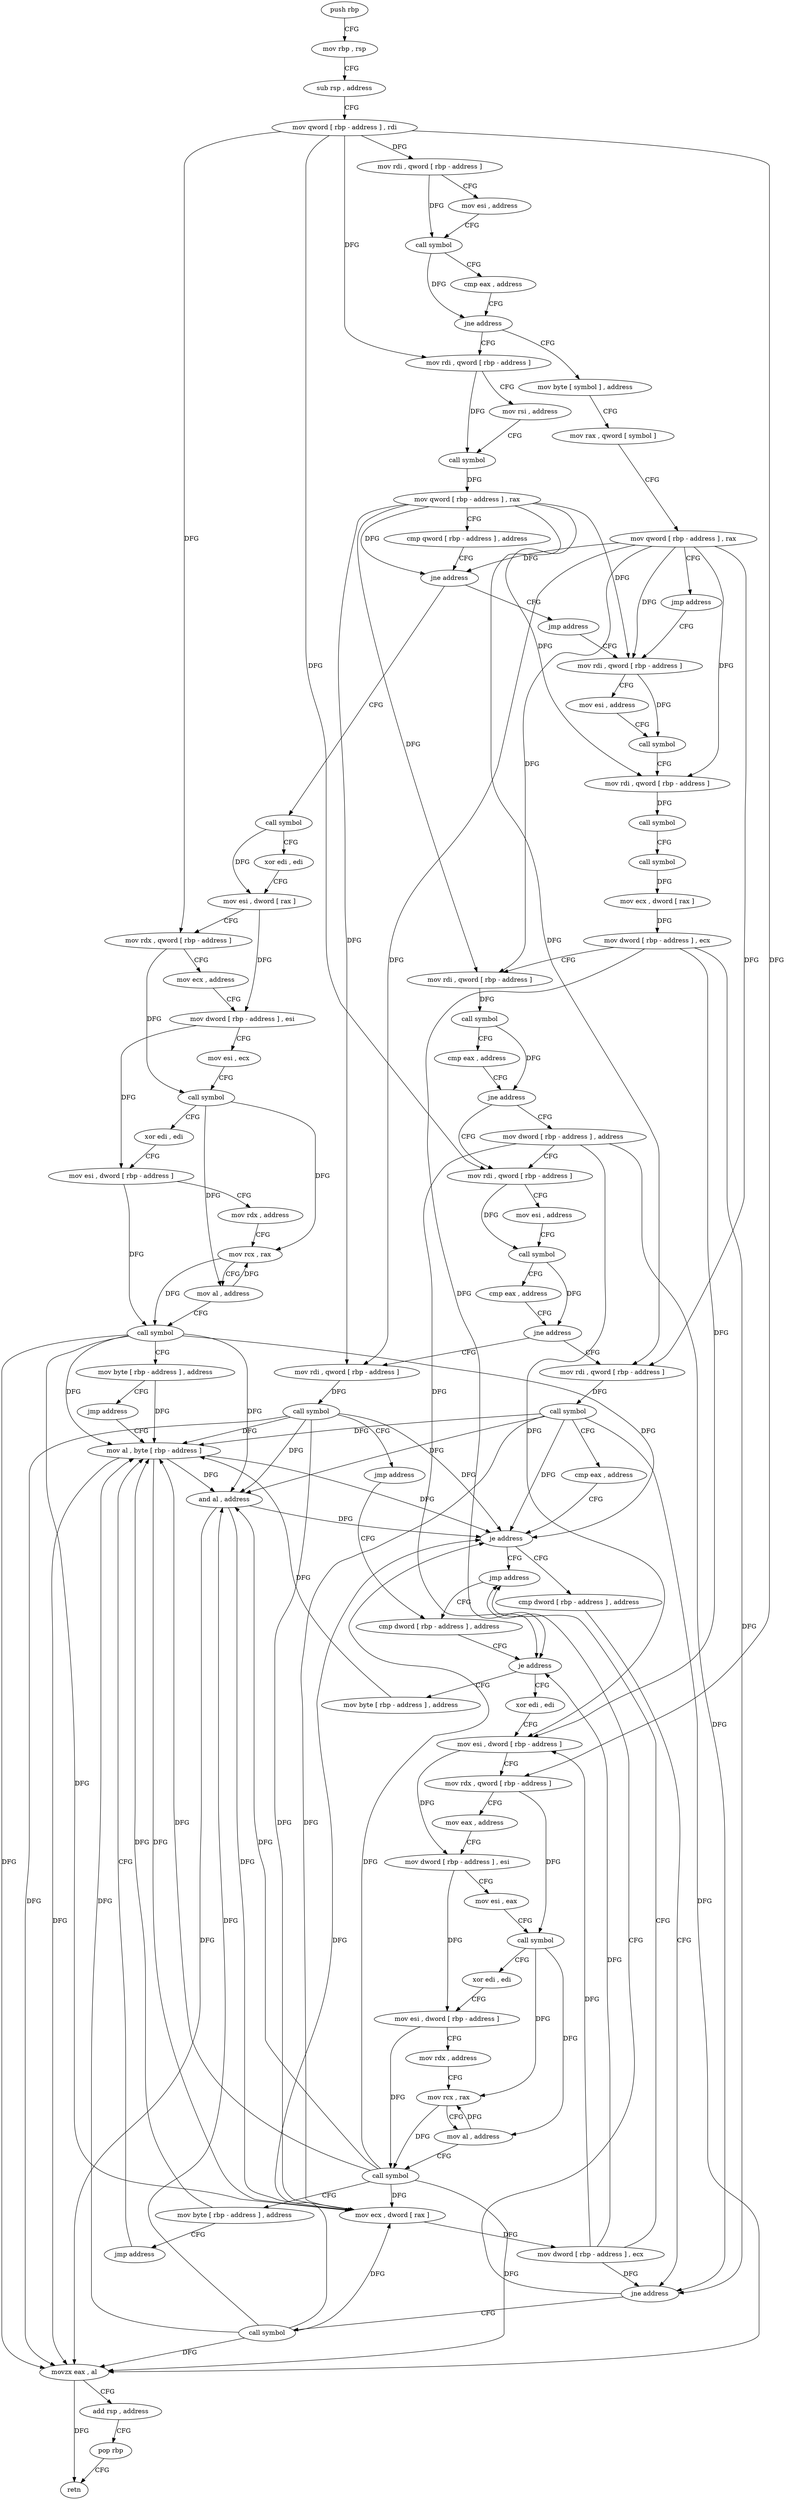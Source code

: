 digraph "func" {
"4204816" [label = "push rbp" ]
"4204817" [label = "mov rbp , rsp" ]
"4204820" [label = "sub rsp , address" ]
"4204824" [label = "mov qword [ rbp - address ] , rdi" ]
"4204828" [label = "mov rdi , qword [ rbp - address ]" ]
"4204832" [label = "mov esi , address" ]
"4204837" [label = "call symbol" ]
"4204842" [label = "cmp eax , address" ]
"4204845" [label = "jne address" ]
"4204876" [label = "mov rdi , qword [ rbp - address ]" ]
"4204851" [label = "mov byte [ symbol ] , address" ]
"4204880" [label = "mov rsi , address" ]
"4204890" [label = "call symbol" ]
"4204895" [label = "mov qword [ rbp - address ] , rax" ]
"4204899" [label = "cmp qword [ rbp - address ] , address" ]
"4204904" [label = "jne address" ]
"4204972" [label = "jmp address" ]
"4204910" [label = "call symbol" ]
"4204859" [label = "mov rax , qword [ symbol ]" ]
"4204867" [label = "mov qword [ rbp - address ] , rax" ]
"4204871" [label = "jmp address" ]
"4204977" [label = "mov rdi , qword [ rbp - address ]" ]
"4204915" [label = "xor edi , edi" ]
"4204917" [label = "mov esi , dword [ rax ]" ]
"4204919" [label = "mov rdx , qword [ rbp - address ]" ]
"4204923" [label = "mov ecx , address" ]
"4204928" [label = "mov dword [ rbp - address ] , esi" ]
"4204931" [label = "mov esi , ecx" ]
"4204933" [label = "call symbol" ]
"4204938" [label = "xor edi , edi" ]
"4204940" [label = "mov esi , dword [ rbp - address ]" ]
"4204943" [label = "mov rdx , address" ]
"4204953" [label = "mov rcx , rax" ]
"4204956" [label = "mov al , address" ]
"4204958" [label = "call symbol" ]
"4204963" [label = "mov byte [ rbp - address ] , address" ]
"4204967" [label = "jmp address" ]
"4205187" [label = "mov al , byte [ rbp - address ]" ]
"4204981" [label = "mov esi , address" ]
"4204986" [label = "call symbol" ]
"4204991" [label = "mov rdi , qword [ rbp - address ]" ]
"4204995" [label = "call symbol" ]
"4205000" [label = "call symbol" ]
"4205005" [label = "mov ecx , dword [ rax ]" ]
"4205007" [label = "mov dword [ rbp - address ] , ecx" ]
"4205010" [label = "mov rdi , qword [ rbp - address ]" ]
"4205014" [label = "call symbol" ]
"4205019" [label = "cmp eax , address" ]
"4205022" [label = "jne address" ]
"4205035" [label = "mov rdi , qword [ rbp - address ]" ]
"4205028" [label = "mov dword [ rbp - address ] , address" ]
"4205190" [label = "and al , address" ]
"4205192" [label = "movzx eax , al" ]
"4205195" [label = "add rsp , address" ]
"4205199" [label = "pop rbp" ]
"4205200" [label = "retn" ]
"4205039" [label = "mov esi , address" ]
"4205044" [label = "call symbol" ]
"4205049" [label = "cmp eax , address" ]
"4205052" [label = "jne address" ]
"4205072" [label = "mov rdi , qword [ rbp - address ]" ]
"4205058" [label = "mov rdi , qword [ rbp - address ]" ]
"4205076" [label = "call symbol" ]
"4205081" [label = "cmp eax , address" ]
"4205084" [label = "je address" ]
"4205110" [label = "jmp address" ]
"4205090" [label = "cmp dword [ rbp - address ] , address" ]
"4205062" [label = "call symbol" ]
"4205067" [label = "jmp address" ]
"4205115" [label = "cmp dword [ rbp - address ] , address" ]
"4205094" [label = "jne address" ]
"4205100" [label = "call symbol" ]
"4205119" [label = "je address" ]
"4205183" [label = "mov byte [ rbp - address ] , address" ]
"4205125" [label = "xor edi , edi" ]
"4205105" [label = "mov ecx , dword [ rax ]" ]
"4205107" [label = "mov dword [ rbp - address ] , ecx" ]
"4205127" [label = "mov esi , dword [ rbp - address ]" ]
"4205130" [label = "mov rdx , qword [ rbp - address ]" ]
"4205134" [label = "mov eax , address" ]
"4205139" [label = "mov dword [ rbp - address ] , esi" ]
"4205142" [label = "mov esi , eax" ]
"4205144" [label = "call symbol" ]
"4205149" [label = "xor edi , edi" ]
"4205151" [label = "mov esi , dword [ rbp - address ]" ]
"4205154" [label = "mov rdx , address" ]
"4205164" [label = "mov rcx , rax" ]
"4205167" [label = "mov al , address" ]
"4205169" [label = "call symbol" ]
"4205174" [label = "mov byte [ rbp - address ] , address" ]
"4205178" [label = "jmp address" ]
"4204816" -> "4204817" [ label = "CFG" ]
"4204817" -> "4204820" [ label = "CFG" ]
"4204820" -> "4204824" [ label = "CFG" ]
"4204824" -> "4204828" [ label = "DFG" ]
"4204824" -> "4204876" [ label = "DFG" ]
"4204824" -> "4204919" [ label = "DFG" ]
"4204824" -> "4205035" [ label = "DFG" ]
"4204824" -> "4205130" [ label = "DFG" ]
"4204828" -> "4204832" [ label = "CFG" ]
"4204828" -> "4204837" [ label = "DFG" ]
"4204832" -> "4204837" [ label = "CFG" ]
"4204837" -> "4204842" [ label = "CFG" ]
"4204837" -> "4204845" [ label = "DFG" ]
"4204842" -> "4204845" [ label = "CFG" ]
"4204845" -> "4204876" [ label = "CFG" ]
"4204845" -> "4204851" [ label = "CFG" ]
"4204876" -> "4204880" [ label = "CFG" ]
"4204876" -> "4204890" [ label = "DFG" ]
"4204851" -> "4204859" [ label = "CFG" ]
"4204880" -> "4204890" [ label = "CFG" ]
"4204890" -> "4204895" [ label = "DFG" ]
"4204895" -> "4204899" [ label = "CFG" ]
"4204895" -> "4204904" [ label = "DFG" ]
"4204895" -> "4204977" [ label = "DFG" ]
"4204895" -> "4204991" [ label = "DFG" ]
"4204895" -> "4205010" [ label = "DFG" ]
"4204895" -> "4205072" [ label = "DFG" ]
"4204895" -> "4205058" [ label = "DFG" ]
"4204899" -> "4204904" [ label = "CFG" ]
"4204904" -> "4204972" [ label = "CFG" ]
"4204904" -> "4204910" [ label = "CFG" ]
"4204972" -> "4204977" [ label = "CFG" ]
"4204910" -> "4204915" [ label = "CFG" ]
"4204910" -> "4204917" [ label = "DFG" ]
"4204859" -> "4204867" [ label = "CFG" ]
"4204867" -> "4204871" [ label = "CFG" ]
"4204867" -> "4204904" [ label = "DFG" ]
"4204867" -> "4204977" [ label = "DFG" ]
"4204867" -> "4204991" [ label = "DFG" ]
"4204867" -> "4205010" [ label = "DFG" ]
"4204867" -> "4205072" [ label = "DFG" ]
"4204867" -> "4205058" [ label = "DFG" ]
"4204871" -> "4204977" [ label = "CFG" ]
"4204977" -> "4204981" [ label = "CFG" ]
"4204977" -> "4204986" [ label = "DFG" ]
"4204915" -> "4204917" [ label = "CFG" ]
"4204917" -> "4204919" [ label = "CFG" ]
"4204917" -> "4204928" [ label = "DFG" ]
"4204919" -> "4204923" [ label = "CFG" ]
"4204919" -> "4204933" [ label = "DFG" ]
"4204923" -> "4204928" [ label = "CFG" ]
"4204928" -> "4204931" [ label = "CFG" ]
"4204928" -> "4204940" [ label = "DFG" ]
"4204931" -> "4204933" [ label = "CFG" ]
"4204933" -> "4204938" [ label = "CFG" ]
"4204933" -> "4204953" [ label = "DFG" ]
"4204933" -> "4204956" [ label = "DFG" ]
"4204938" -> "4204940" [ label = "CFG" ]
"4204940" -> "4204943" [ label = "CFG" ]
"4204940" -> "4204958" [ label = "DFG" ]
"4204943" -> "4204953" [ label = "CFG" ]
"4204953" -> "4204956" [ label = "CFG" ]
"4204953" -> "4204958" [ label = "DFG" ]
"4204956" -> "4204958" [ label = "CFG" ]
"4204956" -> "4204953" [ label = "DFG" ]
"4204958" -> "4204963" [ label = "CFG" ]
"4204958" -> "4205187" [ label = "DFG" ]
"4204958" -> "4205190" [ label = "DFG" ]
"4204958" -> "4205192" [ label = "DFG" ]
"4204958" -> "4205084" [ label = "DFG" ]
"4204958" -> "4205105" [ label = "DFG" ]
"4204963" -> "4204967" [ label = "CFG" ]
"4204963" -> "4205187" [ label = "DFG" ]
"4204967" -> "4205187" [ label = "CFG" ]
"4205187" -> "4205190" [ label = "DFG" ]
"4205187" -> "4205192" [ label = "DFG" ]
"4205187" -> "4205084" [ label = "DFG" ]
"4205187" -> "4205105" [ label = "DFG" ]
"4204981" -> "4204986" [ label = "CFG" ]
"4204986" -> "4204991" [ label = "CFG" ]
"4204991" -> "4204995" [ label = "DFG" ]
"4204995" -> "4205000" [ label = "CFG" ]
"4205000" -> "4205005" [ label = "DFG" ]
"4205005" -> "4205007" [ label = "DFG" ]
"4205007" -> "4205010" [ label = "CFG" ]
"4205007" -> "4205094" [ label = "DFG" ]
"4205007" -> "4205119" [ label = "DFG" ]
"4205007" -> "4205127" [ label = "DFG" ]
"4205010" -> "4205014" [ label = "DFG" ]
"4205014" -> "4205019" [ label = "CFG" ]
"4205014" -> "4205022" [ label = "DFG" ]
"4205019" -> "4205022" [ label = "CFG" ]
"4205022" -> "4205035" [ label = "CFG" ]
"4205022" -> "4205028" [ label = "CFG" ]
"4205035" -> "4205039" [ label = "CFG" ]
"4205035" -> "4205044" [ label = "DFG" ]
"4205028" -> "4205035" [ label = "CFG" ]
"4205028" -> "4205094" [ label = "DFG" ]
"4205028" -> "4205119" [ label = "DFG" ]
"4205028" -> "4205127" [ label = "DFG" ]
"4205190" -> "4205192" [ label = "DFG" ]
"4205190" -> "4205084" [ label = "DFG" ]
"4205190" -> "4205105" [ label = "DFG" ]
"4205192" -> "4205195" [ label = "CFG" ]
"4205192" -> "4205200" [ label = "DFG" ]
"4205195" -> "4205199" [ label = "CFG" ]
"4205199" -> "4205200" [ label = "CFG" ]
"4205039" -> "4205044" [ label = "CFG" ]
"4205044" -> "4205049" [ label = "CFG" ]
"4205044" -> "4205052" [ label = "DFG" ]
"4205049" -> "4205052" [ label = "CFG" ]
"4205052" -> "4205072" [ label = "CFG" ]
"4205052" -> "4205058" [ label = "CFG" ]
"4205072" -> "4205076" [ label = "DFG" ]
"4205058" -> "4205062" [ label = "DFG" ]
"4205076" -> "4205081" [ label = "CFG" ]
"4205076" -> "4205190" [ label = "DFG" ]
"4205076" -> "4205192" [ label = "DFG" ]
"4205076" -> "4205187" [ label = "DFG" ]
"4205076" -> "4205084" [ label = "DFG" ]
"4205076" -> "4205105" [ label = "DFG" ]
"4205081" -> "4205084" [ label = "CFG" ]
"4205084" -> "4205110" [ label = "CFG" ]
"4205084" -> "4205090" [ label = "CFG" ]
"4205110" -> "4205115" [ label = "CFG" ]
"4205090" -> "4205094" [ label = "CFG" ]
"4205062" -> "4205067" [ label = "CFG" ]
"4205062" -> "4205190" [ label = "DFG" ]
"4205062" -> "4205192" [ label = "DFG" ]
"4205062" -> "4205084" [ label = "DFG" ]
"4205062" -> "4205187" [ label = "DFG" ]
"4205062" -> "4205105" [ label = "DFG" ]
"4205067" -> "4205115" [ label = "CFG" ]
"4205115" -> "4205119" [ label = "CFG" ]
"4205094" -> "4205110" [ label = "CFG" ]
"4205094" -> "4205100" [ label = "CFG" ]
"4205100" -> "4205105" [ label = "DFG" ]
"4205100" -> "4205190" [ label = "DFG" ]
"4205100" -> "4205192" [ label = "DFG" ]
"4205100" -> "4205084" [ label = "DFG" ]
"4205100" -> "4205187" [ label = "DFG" ]
"4205119" -> "4205183" [ label = "CFG" ]
"4205119" -> "4205125" [ label = "CFG" ]
"4205183" -> "4205187" [ label = "DFG" ]
"4205125" -> "4205127" [ label = "CFG" ]
"4205105" -> "4205107" [ label = "DFG" ]
"4205107" -> "4205110" [ label = "CFG" ]
"4205107" -> "4205094" [ label = "DFG" ]
"4205107" -> "4205119" [ label = "DFG" ]
"4205107" -> "4205127" [ label = "DFG" ]
"4205127" -> "4205130" [ label = "CFG" ]
"4205127" -> "4205139" [ label = "DFG" ]
"4205130" -> "4205134" [ label = "CFG" ]
"4205130" -> "4205144" [ label = "DFG" ]
"4205134" -> "4205139" [ label = "CFG" ]
"4205139" -> "4205142" [ label = "CFG" ]
"4205139" -> "4205151" [ label = "DFG" ]
"4205142" -> "4205144" [ label = "CFG" ]
"4205144" -> "4205149" [ label = "CFG" ]
"4205144" -> "4205164" [ label = "DFG" ]
"4205144" -> "4205167" [ label = "DFG" ]
"4205149" -> "4205151" [ label = "CFG" ]
"4205151" -> "4205154" [ label = "CFG" ]
"4205151" -> "4205169" [ label = "DFG" ]
"4205154" -> "4205164" [ label = "CFG" ]
"4205164" -> "4205167" [ label = "CFG" ]
"4205164" -> "4205169" [ label = "DFG" ]
"4205167" -> "4205169" [ label = "CFG" ]
"4205167" -> "4205164" [ label = "DFG" ]
"4205169" -> "4205174" [ label = "CFG" ]
"4205169" -> "4205190" [ label = "DFG" ]
"4205169" -> "4205192" [ label = "DFG" ]
"4205169" -> "4205084" [ label = "DFG" ]
"4205169" -> "4205105" [ label = "DFG" ]
"4205169" -> "4205187" [ label = "DFG" ]
"4205174" -> "4205178" [ label = "CFG" ]
"4205174" -> "4205187" [ label = "DFG" ]
"4205178" -> "4205187" [ label = "CFG" ]
}
